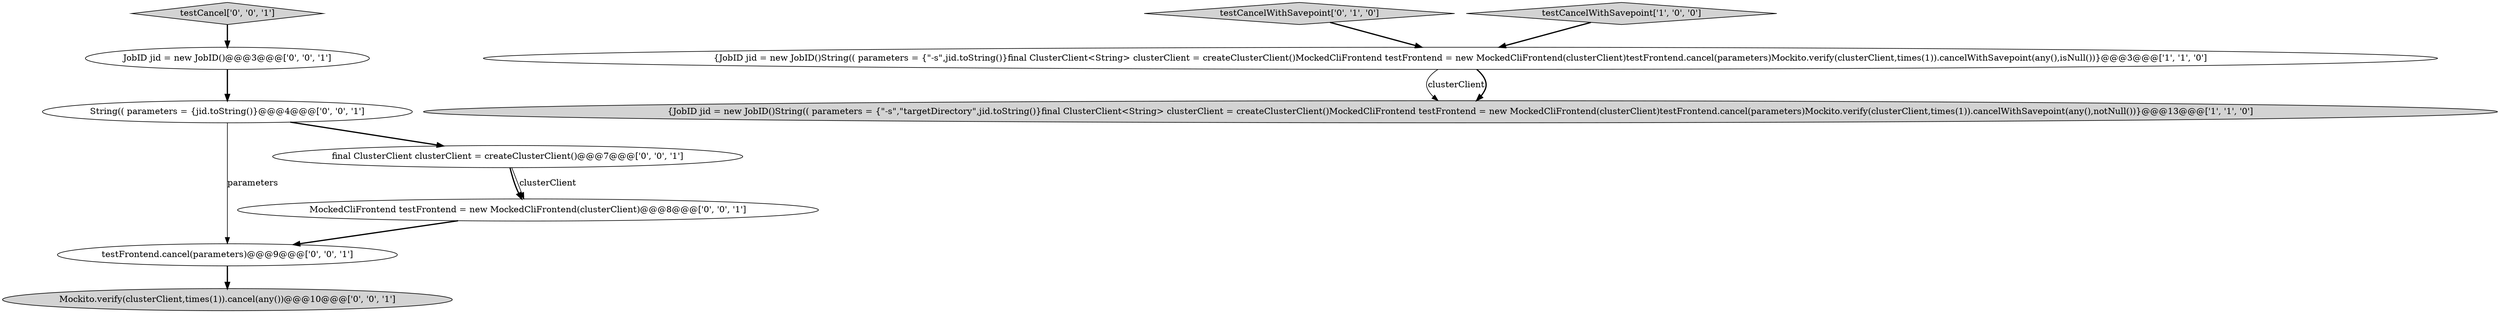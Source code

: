 digraph {
8 [style = filled, label = "Mockito.verify(clusterClient,times(1)).cancel(any())@@@10@@@['0', '0', '1']", fillcolor = lightgray, shape = ellipse image = "AAA0AAABBB3BBB"];
9 [style = filled, label = "JobID jid = new JobID()@@@3@@@['0', '0', '1']", fillcolor = white, shape = ellipse image = "AAA0AAABBB3BBB"];
3 [style = filled, label = "testCancelWithSavepoint['0', '1', '0']", fillcolor = lightgray, shape = diamond image = "AAA0AAABBB2BBB"];
1 [style = filled, label = "{JobID jid = new JobID()String(( parameters = {\"-s\",\"targetDirectory\",jid.toString()}final ClusterClient<String> clusterClient = createClusterClient()MockedCliFrontend testFrontend = new MockedCliFrontend(clusterClient)testFrontend.cancel(parameters)Mockito.verify(clusterClient,times(1)).cancelWithSavepoint(any(),notNull())}@@@13@@@['1', '1', '0']", fillcolor = lightgray, shape = ellipse image = "AAA0AAABBB1BBB"];
0 [style = filled, label = "{JobID jid = new JobID()String(( parameters = {\"-s\",jid.toString()}final ClusterClient<String> clusterClient = createClusterClient()MockedCliFrontend testFrontend = new MockedCliFrontend(clusterClient)testFrontend.cancel(parameters)Mockito.verify(clusterClient,times(1)).cancelWithSavepoint(any(),isNull())}@@@3@@@['1', '1', '0']", fillcolor = white, shape = ellipse image = "AAA0AAABBB1BBB"];
5 [style = filled, label = "MockedCliFrontend testFrontend = new MockedCliFrontend(clusterClient)@@@8@@@['0', '0', '1']", fillcolor = white, shape = ellipse image = "AAA0AAABBB3BBB"];
10 [style = filled, label = "testCancel['0', '0', '1']", fillcolor = lightgray, shape = diamond image = "AAA0AAABBB3BBB"];
6 [style = filled, label = "testFrontend.cancel(parameters)@@@9@@@['0', '0', '1']", fillcolor = white, shape = ellipse image = "AAA0AAABBB3BBB"];
7 [style = filled, label = "String(( parameters = {jid.toString()}@@@4@@@['0', '0', '1']", fillcolor = white, shape = ellipse image = "AAA0AAABBB3BBB"];
2 [style = filled, label = "testCancelWithSavepoint['1', '0', '0']", fillcolor = lightgray, shape = diamond image = "AAA0AAABBB1BBB"];
4 [style = filled, label = "final ClusterClient clusterClient = createClusterClient()@@@7@@@['0', '0', '1']", fillcolor = white, shape = ellipse image = "AAA0AAABBB3BBB"];
4->5 [style = bold, label=""];
2->0 [style = bold, label=""];
0->1 [style = solid, label="clusterClient"];
7->4 [style = bold, label=""];
5->6 [style = bold, label=""];
3->0 [style = bold, label=""];
6->8 [style = bold, label=""];
0->1 [style = bold, label=""];
4->5 [style = solid, label="clusterClient"];
9->7 [style = bold, label=""];
10->9 [style = bold, label=""];
7->6 [style = solid, label="parameters"];
}
